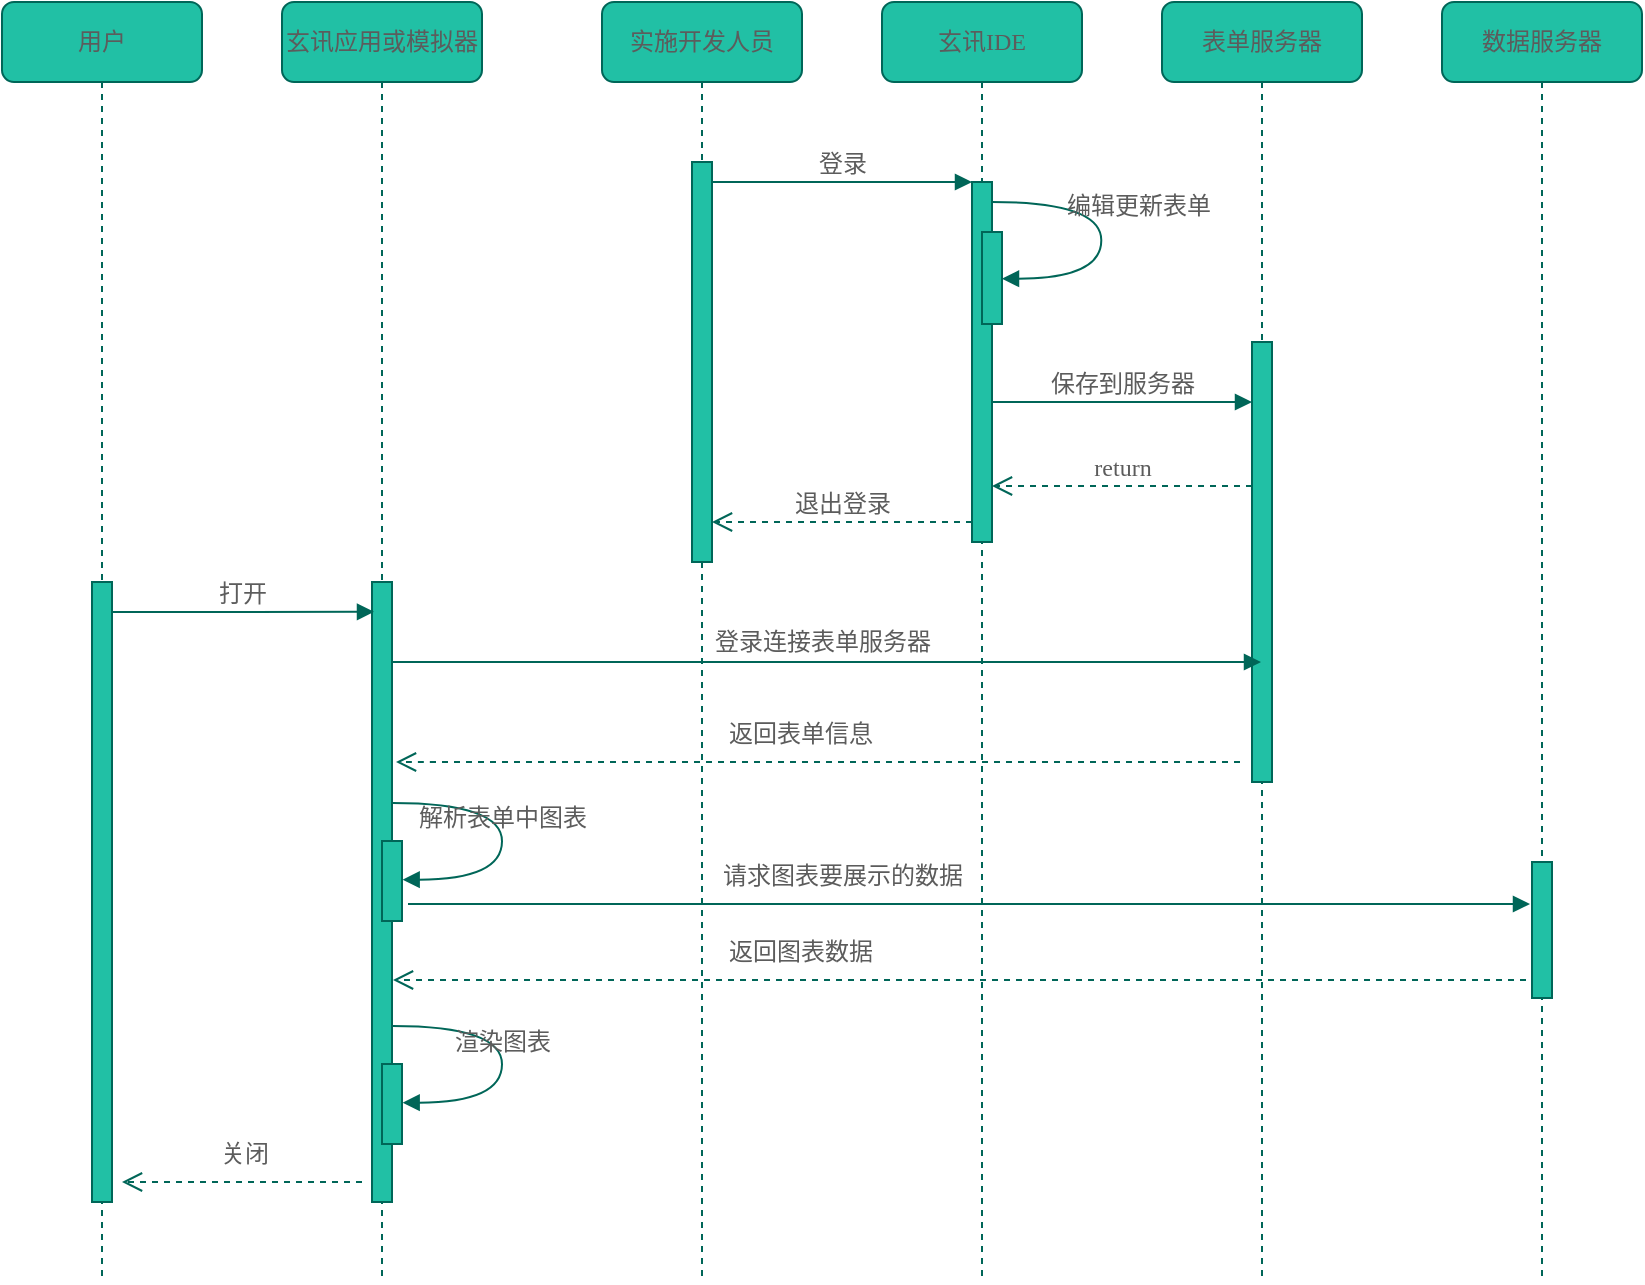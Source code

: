<mxfile version="13.6.2" type="github">
  <diagram name="Page-1" id="13e1069c-82ec-6db2-03f1-153e76fe0fe0">
    <mxGraphModel dx="1065" dy="649" grid="0" gridSize="10" guides="1" tooltips="1" connect="1" arrows="1" fold="1" page="1" pageScale="1" pageWidth="1100" pageHeight="850" math="0" shadow="0">
      <root>
        <mxCell id="0" />
        <mxCell id="1" parent="0" />
        <mxCell id="7baba1c4bc27f4b0-2" value="玄讯应用或模拟器" style="shape=umlLifeline;perimeter=lifelinePerimeter;whiteSpace=wrap;html=1;container=1;collapsible=0;recursiveResize=0;outlineConnect=0;rounded=1;shadow=0;comic=0;labelBackgroundColor=none;strokeWidth=1;fontFamily=Verdana;fontSize=12;align=center;fillColor=#21C0A5;strokeColor=#006658;fontColor=#5C5C5C;" parent="1" vertex="1">
          <mxGeometry x="240" y="80" width="100" height="640" as="geometry" />
        </mxCell>
        <mxCell id="7baba1c4bc27f4b0-10" value="" style="html=1;points=[];perimeter=orthogonalPerimeter;rounded=0;shadow=0;comic=0;labelBackgroundColor=none;strokeWidth=1;fontFamily=Verdana;fontSize=12;align=center;fillColor=#21C0A5;strokeColor=#006658;fontColor=#5C5C5C;" parent="7baba1c4bc27f4b0-2" vertex="1">
          <mxGeometry x="45" y="290" width="10" height="310" as="geometry" />
        </mxCell>
        <mxCell id="7baba1c4bc27f4b0-3" value="实施开发人员" style="shape=umlLifeline;perimeter=lifelinePerimeter;whiteSpace=wrap;html=1;container=1;collapsible=0;recursiveResize=0;outlineConnect=0;rounded=1;shadow=0;comic=0;labelBackgroundColor=none;strokeWidth=1;fontFamily=Verdana;fontSize=12;align=center;fillColor=#21C0A5;strokeColor=#006658;fontColor=#5C5C5C;" parent="1" vertex="1">
          <mxGeometry x="400" y="80" width="100" height="640" as="geometry" />
        </mxCell>
        <mxCell id="7baba1c4bc27f4b0-13" value="" style="html=1;points=[];perimeter=orthogonalPerimeter;rounded=0;shadow=0;comic=0;labelBackgroundColor=none;strokeWidth=1;fontFamily=Verdana;fontSize=12;align=center;fillColor=#21C0A5;strokeColor=#006658;fontColor=#5C5C5C;" parent="7baba1c4bc27f4b0-3" vertex="1">
          <mxGeometry x="45" y="80" width="10" height="200" as="geometry" />
        </mxCell>
        <mxCell id="7baba1c4bc27f4b0-4" value="玄讯IDE" style="shape=umlLifeline;perimeter=lifelinePerimeter;whiteSpace=wrap;html=1;container=1;collapsible=0;recursiveResize=0;outlineConnect=0;rounded=1;shadow=0;comic=0;labelBackgroundColor=none;strokeWidth=1;fontFamily=Verdana;fontSize=12;align=center;fillColor=#21C0A5;strokeColor=#006658;fontColor=#5C5C5C;" parent="1" vertex="1">
          <mxGeometry x="540" y="80" width="100" height="640" as="geometry" />
        </mxCell>
        <mxCell id="7baba1c4bc27f4b0-16" value="" style="html=1;points=[];perimeter=orthogonalPerimeter;rounded=0;shadow=0;comic=0;labelBackgroundColor=none;strokeWidth=1;fontFamily=Verdana;fontSize=12;align=center;fillColor=#21C0A5;strokeColor=#006658;fontColor=#5C5C5C;" parent="7baba1c4bc27f4b0-4" vertex="1">
          <mxGeometry x="45" y="90" width="10" height="180" as="geometry" />
        </mxCell>
        <mxCell id="7baba1c4bc27f4b0-5" value="表单服务器" style="shape=umlLifeline;perimeter=lifelinePerimeter;whiteSpace=wrap;html=1;container=1;collapsible=0;recursiveResize=0;outlineConnect=0;rounded=1;shadow=0;comic=0;labelBackgroundColor=none;strokeWidth=1;fontFamily=Verdana;fontSize=12;align=center;fillColor=#21C0A5;strokeColor=#006658;fontColor=#5C5C5C;" parent="1" vertex="1">
          <mxGeometry x="680" y="80" width="100" height="640" as="geometry" />
        </mxCell>
        <mxCell id="7baba1c4bc27f4b0-19" value="" style="html=1;points=[];perimeter=orthogonalPerimeter;rounded=0;shadow=0;comic=0;labelBackgroundColor=none;strokeWidth=1;fontFamily=Verdana;fontSize=12;align=center;fillColor=#21C0A5;strokeColor=#006658;fontColor=#5C5C5C;" parent="7baba1c4bc27f4b0-5" vertex="1">
          <mxGeometry x="45" y="170" width="10" height="220" as="geometry" />
        </mxCell>
        <mxCell id="7baba1c4bc27f4b0-20" value="保存到服务器" style="html=1;verticalAlign=bottom;endArrow=block;labelBackgroundColor=none;fontFamily=Verdana;fontSize=12;edgeStyle=elbowEdgeStyle;elbow=vertical;strokeColor=#006658;fontColor=#5C5C5C;" parent="7baba1c4bc27f4b0-5" target="7baba1c4bc27f4b0-19" edge="1">
          <mxGeometry relative="1" as="geometry">
            <mxPoint x="-85" y="200" as="sourcePoint" />
          </mxGeometry>
        </mxCell>
        <mxCell id="7baba1c4bc27f4b0-21" value="return" style="html=1;verticalAlign=bottom;endArrow=open;dashed=1;endSize=8;labelBackgroundColor=none;fontFamily=Verdana;fontSize=12;edgeStyle=elbowEdgeStyle;elbow=vertical;strokeColor=#006658;fontColor=#5C5C5C;" parent="7baba1c4bc27f4b0-5" edge="1">
          <mxGeometry relative="1" as="geometry">
            <mxPoint x="-85" y="242" as="targetPoint" />
            <Array as="points">
              <mxPoint y="242" />
              <mxPoint x="-10" y="242" />
              <mxPoint x="20" y="242" />
            </Array>
            <mxPoint x="45" y="242" as="sourcePoint" />
          </mxGeometry>
        </mxCell>
        <mxCell id="7baba1c4bc27f4b0-6" value="数据服务器" style="shape=umlLifeline;perimeter=lifelinePerimeter;whiteSpace=wrap;html=1;container=1;collapsible=0;recursiveResize=0;outlineConnect=0;rounded=1;shadow=0;comic=0;labelBackgroundColor=none;strokeWidth=1;fontFamily=Verdana;fontSize=12;align=center;fillColor=#21C0A5;strokeColor=#006658;fontColor=#5C5C5C;" parent="1" vertex="1">
          <mxGeometry x="820" y="80" width="100" height="640" as="geometry" />
        </mxCell>
        <mxCell id="7baba1c4bc27f4b0-28" value="" style="html=1;points=[];perimeter=orthogonalPerimeter;rounded=0;shadow=0;comic=0;labelBackgroundColor=none;strokeWidth=1;fontFamily=Verdana;fontSize=12;align=center;fillColor=#21C0A5;strokeColor=#006658;fontColor=#5C5C5C;" parent="7baba1c4bc27f4b0-6" vertex="1">
          <mxGeometry x="45" y="430" width="10" height="68" as="geometry" />
        </mxCell>
        <mxCell id="7baba1c4bc27f4b0-8" value="用户" style="shape=umlLifeline;perimeter=lifelinePerimeter;whiteSpace=wrap;html=1;container=1;collapsible=0;recursiveResize=0;outlineConnect=0;rounded=1;shadow=0;comic=0;labelBackgroundColor=none;strokeWidth=1;fontFamily=Verdana;fontSize=12;align=center;fillColor=#21C0A5;strokeColor=#006658;fontColor=#5C5C5C;" parent="1" vertex="1">
          <mxGeometry x="100" y="80" width="100" height="640" as="geometry" />
        </mxCell>
        <mxCell id="7baba1c4bc27f4b0-9" value="" style="html=1;points=[];perimeter=orthogonalPerimeter;rounded=0;shadow=0;comic=0;labelBackgroundColor=none;strokeWidth=1;fontFamily=Verdana;fontSize=12;align=center;fillColor=#21C0A5;strokeColor=#006658;fontColor=#5C5C5C;" parent="7baba1c4bc27f4b0-8" vertex="1">
          <mxGeometry x="45" y="290" width="10" height="310" as="geometry" />
        </mxCell>
        <mxCell id="7baba1c4bc27f4b0-17" value="登录" style="html=1;verticalAlign=bottom;endArrow=block;labelBackgroundColor=none;fontFamily=Verdana;fontSize=12;edgeStyle=elbowEdgeStyle;elbow=vertical;strokeColor=#006658;fontColor=#5C5C5C;" parent="1" source="7baba1c4bc27f4b0-13" target="7baba1c4bc27f4b0-16" edge="1">
          <mxGeometry relative="1" as="geometry">
            <mxPoint x="510" y="220" as="sourcePoint" />
            <Array as="points">
              <mxPoint x="560" y="170" />
              <mxPoint x="460" y="220" />
            </Array>
          </mxGeometry>
        </mxCell>
        <mxCell id="7baba1c4bc27f4b0-23" value="打开" style="html=1;verticalAlign=bottom;endArrow=block;entryX=0.1;entryY=0.048;labelBackgroundColor=none;fontFamily=Verdana;fontSize=12;entryDx=0;entryDy=0;entryPerimeter=0;strokeColor=#006658;fontColor=#5C5C5C;" parent="1" source="7baba1c4bc27f4b0-9" target="7baba1c4bc27f4b0-10" edge="1">
          <mxGeometry relative="1" as="geometry">
            <mxPoint x="510" y="420" as="sourcePoint" />
            <Array as="points">
              <mxPoint x="200" y="385" />
            </Array>
          </mxGeometry>
        </mxCell>
        <mxCell id="7baba1c4bc27f4b0-27" value="返回表单信息" style="html=1;verticalAlign=bottom;endArrow=open;dashed=1;endSize=8;labelBackgroundColor=none;fontFamily=Verdana;fontSize=12;strokeColor=#006658;fontColor=#5C5C5C;" parent="1" edge="1">
          <mxGeometry x="0.043" y="-5" relative="1" as="geometry">
            <mxPoint x="297" y="460" as="targetPoint" />
            <mxPoint x="719" y="460" as="sourcePoint" />
            <Array as="points">
              <mxPoint x="677" y="460" />
              <mxPoint x="307" y="460" />
            </Array>
            <mxPoint as="offset" />
          </mxGeometry>
        </mxCell>
        <mxCell id="7baba1c4bc27f4b0-30" value="返回图表数据" style="html=1;verticalAlign=bottom;endArrow=open;dashed=1;endSize=8;labelBackgroundColor=none;fontFamily=Verdana;fontSize=12;edgeStyle=elbowEdgeStyle;elbow=vertical;strokeColor=#006658;fontColor=#5C5C5C;" parent="1" edge="1">
          <mxGeometry x="0.282" y="-5" relative="1" as="geometry">
            <mxPoint x="295.5" y="569" as="targetPoint" />
            <Array as="points">
              <mxPoint x="836" y="569" />
              <mxPoint x="576" y="609" />
            </Array>
            <mxPoint x="862" y="569" as="sourcePoint" />
            <mxPoint as="offset" />
          </mxGeometry>
        </mxCell>
        <mxCell id="7baba1c4bc27f4b0-34" value="" style="html=1;points=[];perimeter=orthogonalPerimeter;rounded=0;shadow=0;comic=0;labelBackgroundColor=none;strokeWidth=1;fontFamily=Verdana;fontSize=12;align=center;fillColor=#21C0A5;strokeColor=#006658;fontColor=#5C5C5C;" parent="1" vertex="1">
          <mxGeometry x="590" y="195" width="10" height="46" as="geometry" />
        </mxCell>
        <mxCell id="iU0_4ZbJqDYAQoKq-F79-3" value="编辑更新表单" style="html=1;verticalAlign=bottom;endArrow=block;labelBackgroundColor=none;fontFamily=Verdana;fontSize=12;elbow=vertical;edgeStyle=orthogonalEdgeStyle;curved=1;entryX=1;entryY=0.286;entryPerimeter=0;exitX=1.038;exitY=0.345;exitPerimeter=0;strokeColor=#006658;fontColor=#5C5C5C;" edge="1" parent="1">
          <mxGeometry x="-0.233" y="-21" relative="1" as="geometry">
            <mxPoint x="595.003" y="180" as="sourcePoint" />
            <mxPoint x="600.003" y="218.333" as="targetPoint" />
            <Array as="points">
              <mxPoint x="649.67" y="180" />
              <mxPoint x="649.67" y="218" />
            </Array>
            <mxPoint x="39" y="11" as="offset" />
          </mxGeometry>
        </mxCell>
        <mxCell id="iU0_4ZbJqDYAQoKq-F79-10" value="退出登录" style="html=1;verticalAlign=bottom;endArrow=open;dashed=1;endSize=8;labelBackgroundColor=none;fontFamily=Verdana;fontSize=12;edgeStyle=elbowEdgeStyle;elbow=horizontal;strokeColor=#006658;fontColor=#5C5C5C;" edge="1" parent="1">
          <mxGeometry relative="1" as="geometry">
            <mxPoint x="455" y="340" as="targetPoint" />
            <Array as="points">
              <mxPoint x="530" y="340" />
              <mxPoint x="560" y="340" />
            </Array>
            <mxPoint x="585" y="340" as="sourcePoint" />
          </mxGeometry>
        </mxCell>
        <mxCell id="iU0_4ZbJqDYAQoKq-F79-11" value="" style="edgeStyle=orthogonalEdgeStyle;rounded=0;orthogonalLoop=1;jettySize=auto;html=1;startArrow=none;startFill=0;endArrow=block;endFill=1;strokeColor=#006658;fontColor=#5C5C5C;" edge="1" parent="1" source="7baba1c4bc27f4b0-10" target="7baba1c4bc27f4b0-5">
          <mxGeometry relative="1" as="geometry">
            <Array as="points">
              <mxPoint x="400" y="410" />
              <mxPoint x="400" y="410" />
            </Array>
          </mxGeometry>
        </mxCell>
        <mxCell id="iU0_4ZbJqDYAQoKq-F79-12" value="登录连接表单服务器" style="text;html=1;align=center;verticalAlign=middle;resizable=0;points=[];autosize=1;fontColor=#5C5C5C;" vertex="1" parent="1">
          <mxGeometry x="450" y="390" width="120" height="20" as="geometry" />
        </mxCell>
        <mxCell id="iU0_4ZbJqDYAQoKq-F79-15" value="" style="edgeStyle=orthogonalEdgeStyle;rounded=0;orthogonalLoop=1;jettySize=auto;html=1;startArrow=none;startFill=0;endArrow=block;endFill=1;strokeColor=#006658;fontColor=#5C5C5C;" edge="1" parent="1">
          <mxGeometry relative="1" as="geometry">
            <mxPoint x="303" y="531" as="sourcePoint" />
            <mxPoint x="864" y="531" as="targetPoint" />
            <Array as="points">
              <mxPoint x="864" y="531" />
            </Array>
          </mxGeometry>
        </mxCell>
        <mxCell id="iU0_4ZbJqDYAQoKq-F79-13" value="" style="html=1;points=[];perimeter=orthogonalPerimeter;rounded=0;shadow=0;comic=0;labelBackgroundColor=none;strokeWidth=1;fontFamily=Verdana;fontSize=12;align=center;fillColor=#21C0A5;strokeColor=#006658;fontColor=#5C5C5C;" vertex="1" parent="1">
          <mxGeometry x="290" y="499.5" width="10" height="40" as="geometry" />
        </mxCell>
        <mxCell id="iU0_4ZbJqDYAQoKq-F79-14" value="解析表单中图表" style="html=1;verticalAlign=bottom;endArrow=block;labelBackgroundColor=none;fontFamily=Verdana;fontSize=12;elbow=vertical;edgeStyle=orthogonalEdgeStyle;curved=1;entryX=1;entryY=0.286;entryPerimeter=0;exitX=1.038;exitY=0.345;exitPerimeter=0;strokeColor=#006658;fontColor=#5C5C5C;" edge="1" parent="1">
          <mxGeometry relative="1" as="geometry">
            <mxPoint x="295.333" y="480.5" as="sourcePoint" />
            <mxPoint x="300.333" y="518.833" as="targetPoint" />
            <Array as="points">
              <mxPoint x="350" y="480.5" />
              <mxPoint x="350" y="518.5" />
            </Array>
          </mxGeometry>
        </mxCell>
        <mxCell id="iU0_4ZbJqDYAQoKq-F79-16" value="请求图表要展示的数据" style="text;html=1;align=center;verticalAlign=middle;resizable=0;points=[];autosize=1;fontColor=#5C5C5C;" vertex="1" parent="1">
          <mxGeometry x="450" y="506.5" width="140" height="20" as="geometry" />
        </mxCell>
        <mxCell id="iU0_4ZbJqDYAQoKq-F79-17" value="渲染图表" style="html=1;verticalAlign=bottom;endArrow=block;labelBackgroundColor=none;fontFamily=Verdana;fontSize=12;elbow=vertical;edgeStyle=orthogonalEdgeStyle;curved=1;entryX=1;entryY=0.286;entryPerimeter=0;exitX=1.038;exitY=0.345;exitPerimeter=0;strokeColor=#006658;fontColor=#5C5C5C;" edge="1" parent="1">
          <mxGeometry relative="1" as="geometry">
            <mxPoint x="295.333" y="592" as="sourcePoint" />
            <mxPoint x="300.333" y="630.333" as="targetPoint" />
            <Array as="points">
              <mxPoint x="350" y="592" />
              <mxPoint x="350" y="630" />
            </Array>
          </mxGeometry>
        </mxCell>
        <mxCell id="iU0_4ZbJqDYAQoKq-F79-18" value="" style="html=1;points=[];perimeter=orthogonalPerimeter;rounded=0;shadow=0;comic=0;labelBackgroundColor=none;strokeWidth=1;fontFamily=Verdana;fontSize=12;align=center;fillColor=#21C0A5;strokeColor=#006658;fontColor=#5C5C5C;" vertex="1" parent="1">
          <mxGeometry x="290" y="611" width="10" height="40" as="geometry" />
        </mxCell>
        <mxCell id="iU0_4ZbJqDYAQoKq-F79-21" value="" style="html=1;verticalAlign=bottom;endArrow=open;dashed=1;endSize=8;labelBackgroundColor=none;fontFamily=Verdana;fontSize=12;edgeStyle=elbowEdgeStyle;elbow=horizontal;strokeColor=#006658;fontColor=#5C5C5C;" edge="1" parent="1">
          <mxGeometry relative="1" as="geometry">
            <mxPoint x="160" y="670" as="targetPoint" />
            <Array as="points">
              <mxPoint x="235" y="670" />
              <mxPoint x="265" y="670" />
            </Array>
            <mxPoint x="280" y="670" as="sourcePoint" />
          </mxGeometry>
        </mxCell>
        <mxCell id="iU0_4ZbJqDYAQoKq-F79-22" value="关闭" style="text;html=1;align=center;verticalAlign=middle;resizable=0;points=[];autosize=1;fontColor=#5C5C5C;" vertex="1" parent="1">
          <mxGeometry x="204" y="647" width="34" height="18" as="geometry" />
        </mxCell>
      </root>
    </mxGraphModel>
  </diagram>
</mxfile>

